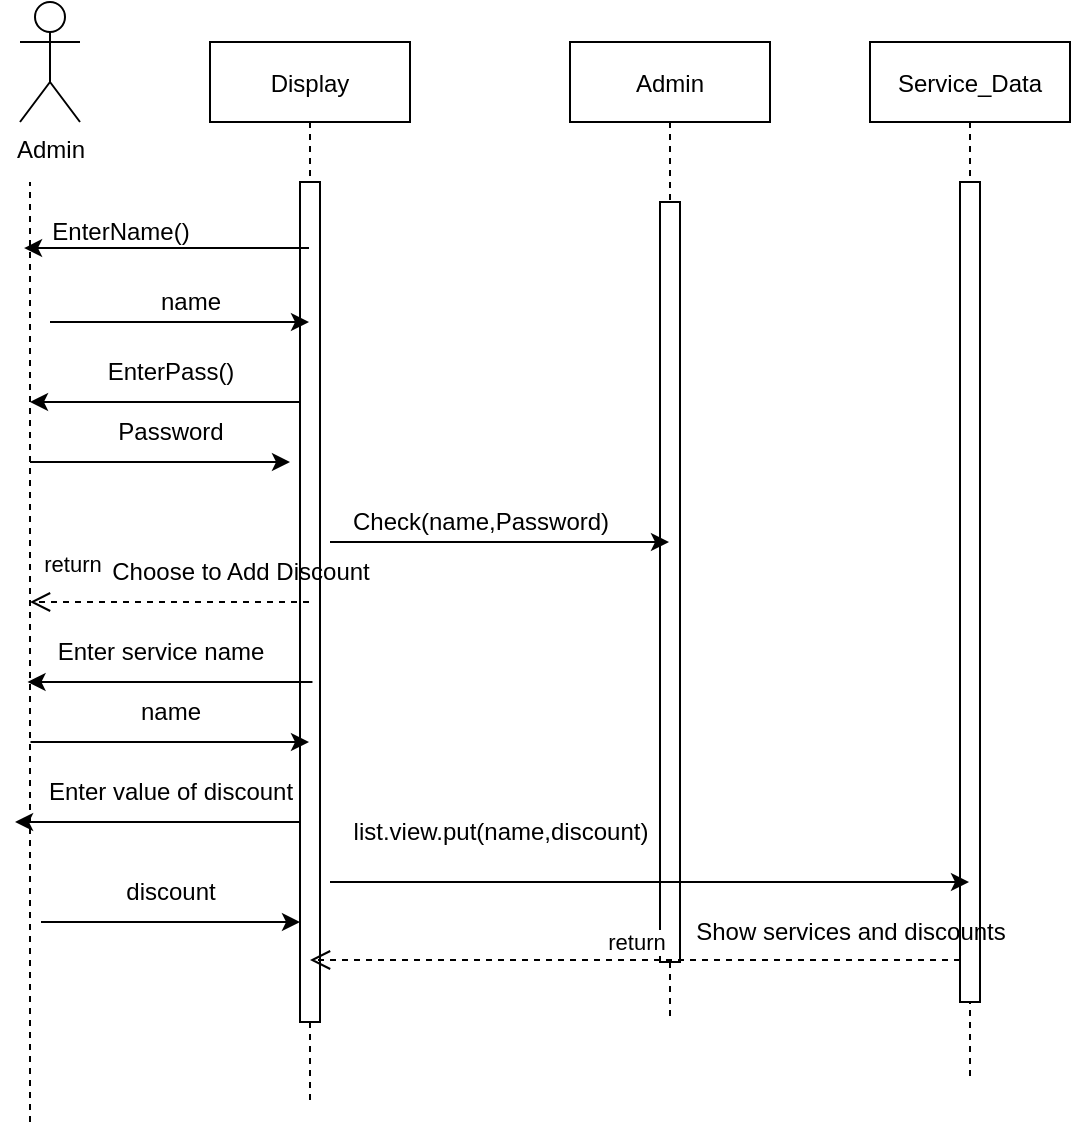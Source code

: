 <mxfile version="20.3.0" type="device"><diagram id="kgpKYQtTHZ0yAKxKKP6v" name="Page-1"><mxGraphModel dx="1038" dy="641" grid="1" gridSize="10" guides="1" tooltips="1" connect="1" arrows="1" fold="1" page="1" pageScale="1" pageWidth="850" pageHeight="1100" math="0" shadow="0"><root><mxCell id="0"/><mxCell id="1" parent="0"/><mxCell id="3nuBFxr9cyL0pnOWT2aG-1" value="Display" style="shape=umlLifeline;perimeter=lifelinePerimeter;container=1;collapsible=0;recursiveResize=0;rounded=0;shadow=0;strokeWidth=1;" parent="1" vertex="1"><mxGeometry x="120" y="80" width="100" height="530" as="geometry"/></mxCell><mxCell id="3nuBFxr9cyL0pnOWT2aG-2" value="" style="points=[];perimeter=orthogonalPerimeter;rounded=0;shadow=0;strokeWidth=1;" parent="3nuBFxr9cyL0pnOWT2aG-1" vertex="1"><mxGeometry x="45" y="70" width="10" height="420" as="geometry"/></mxCell><mxCell id="lUiQqT2kgdpuHv91kIQD-15" value="name" style="text;html=1;align=center;verticalAlign=middle;resizable=0;points=[];autosize=1;strokeColor=none;fillColor=none;" vertex="1" parent="3nuBFxr9cyL0pnOWT2aG-1"><mxGeometry x="-35" y="115" width="50" height="30" as="geometry"/></mxCell><mxCell id="lUiQqT2kgdpuHv91kIQD-17" value="" style="endArrow=classic;html=1;rounded=0;" edge="1" parent="3nuBFxr9cyL0pnOWT2aG-1"><mxGeometry width="50" height="50" relative="1" as="geometry"><mxPoint x="45" y="180" as="sourcePoint"/><mxPoint x="-90" y="180" as="targetPoint"/></mxGeometry></mxCell><mxCell id="lUiQqT2kgdpuHv91kIQD-20" value="" style="endArrow=classic;html=1;rounded=0;" edge="1" parent="3nuBFxr9cyL0pnOWT2aG-1"><mxGeometry width="50" height="50" relative="1" as="geometry"><mxPoint x="-90" y="210" as="sourcePoint"/><mxPoint x="40" y="210" as="targetPoint"/><Array as="points"><mxPoint x="25.25" y="210"/></Array></mxGeometry></mxCell><mxCell id="lUiQqT2kgdpuHv91kIQD-40" value="" style="endArrow=classic;html=1;rounded=0;" edge="1" parent="3nuBFxr9cyL0pnOWT2aG-1"><mxGeometry width="50" height="50" relative="1" as="geometry"><mxPoint x="-84.5" y="440" as="sourcePoint"/><mxPoint x="45" y="440" as="targetPoint"/><Array as="points"><mxPoint x="15.5" y="440"/></Array></mxGeometry></mxCell><mxCell id="lUiQqT2kgdpuHv91kIQD-35" value="Enter value of discount" style="text;html=1;align=center;verticalAlign=middle;resizable=0;points=[];autosize=1;strokeColor=none;fillColor=none;" vertex="1" parent="3nuBFxr9cyL0pnOWT2aG-1"><mxGeometry x="-95" y="360" width="150" height="30" as="geometry"/></mxCell><mxCell id="lUiQqT2kgdpuHv91kIQD-53" value="" style="endArrow=classic;html=1;rounded=0;entryX=-0.033;entryY=0.767;entryDx=0;entryDy=0;entryPerimeter=0;" edge="1" parent="3nuBFxr9cyL0pnOWT2aG-1"><mxGeometry width="50" height="50" relative="1" as="geometry"><mxPoint x="45" y="390" as="sourcePoint"/><mxPoint x="-97.47" y="390" as="targetPoint"/></mxGeometry></mxCell><mxCell id="lUiQqT2kgdpuHv91kIQD-45" value="name" style="text;html=1;align=center;verticalAlign=middle;resizable=0;points=[];autosize=1;strokeColor=none;fillColor=none;" vertex="1" parent="3nuBFxr9cyL0pnOWT2aG-1"><mxGeometry x="-45" y="320" width="50" height="30" as="geometry"/></mxCell><mxCell id="lUiQqT2kgdpuHv91kIQD-54" value="" style="endArrow=classic;html=1;rounded=0;entryX=-0.033;entryY=0.767;entryDx=0;entryDy=0;entryPerimeter=0;" edge="1" parent="3nuBFxr9cyL0pnOWT2aG-1"><mxGeometry width="50" height="50" relative="1" as="geometry"><mxPoint x="51.23" y="320" as="sourcePoint"/><mxPoint x="-91.24" y="320" as="targetPoint"/></mxGeometry></mxCell><mxCell id="3nuBFxr9cyL0pnOWT2aG-5" value="Admin" style="shape=umlLifeline;perimeter=lifelinePerimeter;container=1;collapsible=0;recursiveResize=0;rounded=0;shadow=0;strokeWidth=1;" parent="1" vertex="1"><mxGeometry x="300" y="80" width="100" height="490" as="geometry"/></mxCell><mxCell id="3nuBFxr9cyL0pnOWT2aG-6" value="" style="points=[];perimeter=orthogonalPerimeter;rounded=0;shadow=0;strokeWidth=1;" parent="3nuBFxr9cyL0pnOWT2aG-5" vertex="1"><mxGeometry x="45" y="80" width="10" height="380" as="geometry"/></mxCell><mxCell id="lUiQqT2kgdpuHv91kIQD-38" value="list.view.put(name,discount)" style="text;html=1;align=center;verticalAlign=middle;resizable=0;points=[];autosize=1;strokeColor=none;fillColor=none;" vertex="1" parent="3nuBFxr9cyL0pnOWT2aG-5"><mxGeometry x="-120" y="380" width="170" height="30" as="geometry"/></mxCell><mxCell id="lUiQqT2kgdpuHv91kIQD-1" value="Service_Data" style="shape=umlLifeline;perimeter=lifelinePerimeter;container=1;collapsible=0;recursiveResize=0;rounded=0;shadow=0;strokeWidth=1;" vertex="1" parent="1"><mxGeometry x="450" y="80" width="100" height="520" as="geometry"/></mxCell><mxCell id="lUiQqT2kgdpuHv91kIQD-2" value="" style="points=[];perimeter=orthogonalPerimeter;rounded=0;shadow=0;strokeWidth=1;" vertex="1" parent="lUiQqT2kgdpuHv91kIQD-1"><mxGeometry x="45" y="70" width="10" height="410" as="geometry"/></mxCell><mxCell id="lUiQqT2kgdpuHv91kIQD-49" value="return" style="html=1;verticalAlign=bottom;endArrow=open;dashed=1;endSize=8;rounded=0;" edge="1" parent="lUiQqT2kgdpuHv91kIQD-1" target="3nuBFxr9cyL0pnOWT2aG-1"><mxGeometry relative="1" as="geometry"><mxPoint x="45" y="459" as="sourcePoint"/><mxPoint x="-94.5" y="459" as="targetPoint"/><Array as="points"/></mxGeometry></mxCell><mxCell id="lUiQqT2kgdpuHv91kIQD-50" value="Show services and discounts" style="text;html=1;align=center;verticalAlign=middle;resizable=0;points=[];autosize=1;strokeColor=none;fillColor=none;" vertex="1" parent="lUiQqT2kgdpuHv91kIQD-1"><mxGeometry x="-100" y="430" width="180" height="30" as="geometry"/></mxCell><mxCell id="lUiQqT2kgdpuHv91kIQD-6" value="Admin" style="shape=umlActor;verticalLabelPosition=bottom;verticalAlign=top;html=1;outlineConnect=0;" vertex="1" parent="1"><mxGeometry x="25" y="60" width="30" height="60" as="geometry"/></mxCell><mxCell id="lUiQqT2kgdpuHv91kIQD-7" value="" style="endArrow=none;dashed=1;html=1;rounded=0;" edge="1" parent="1"><mxGeometry width="50" height="50" relative="1" as="geometry"><mxPoint x="30" y="620" as="sourcePoint"/><mxPoint x="30" y="150" as="targetPoint"/></mxGeometry></mxCell><mxCell id="lUiQqT2kgdpuHv91kIQD-12" value="" style="endArrow=classic;html=1;rounded=0;entryX=-0.033;entryY=0.767;entryDx=0;entryDy=0;entryPerimeter=0;" edge="1" parent="1" source="3nuBFxr9cyL0pnOWT2aG-1" target="lUiQqT2kgdpuHv91kIQD-13"><mxGeometry width="50" height="50" relative="1" as="geometry"><mxPoint x="50" y="190" as="sourcePoint"/><mxPoint x="50" y="210" as="targetPoint"/></mxGeometry></mxCell><mxCell id="lUiQqT2kgdpuHv91kIQD-13" value="EnterName()" style="text;html=1;align=center;verticalAlign=middle;resizable=0;points=[];autosize=1;strokeColor=none;fillColor=none;" vertex="1" parent="1"><mxGeometry x="30" y="160" width="90" height="30" as="geometry"/></mxCell><mxCell id="lUiQqT2kgdpuHv91kIQD-14" value="" style="endArrow=classic;html=1;rounded=0;" edge="1" parent="1" target="3nuBFxr9cyL0pnOWT2aG-1"><mxGeometry width="50" height="50" relative="1" as="geometry"><mxPoint x="40" y="220" as="sourcePoint"/><mxPoint x="60" y="240" as="targetPoint"/><Array as="points"><mxPoint x="140" y="220"/></Array></mxGeometry></mxCell><mxCell id="lUiQqT2kgdpuHv91kIQD-18" value="EnterPass()" style="text;html=1;align=center;verticalAlign=middle;resizable=0;points=[];autosize=1;strokeColor=none;fillColor=none;" vertex="1" parent="1"><mxGeometry x="55" y="230" width="90" height="30" as="geometry"/></mxCell><mxCell id="lUiQqT2kgdpuHv91kIQD-21" value="Password" style="text;html=1;align=center;verticalAlign=middle;resizable=0;points=[];autosize=1;strokeColor=none;fillColor=none;" vertex="1" parent="1"><mxGeometry x="60" y="260" width="80" height="30" as="geometry"/></mxCell><mxCell id="lUiQqT2kgdpuHv91kIQD-22" value="" style="endArrow=classic;html=1;rounded=0;" edge="1" parent="1" target="3nuBFxr9cyL0pnOWT2aG-5"><mxGeometry width="50" height="50" relative="1" as="geometry"><mxPoint x="180" y="330" as="sourcePoint"/><mxPoint x="309.5" y="330" as="targetPoint"/><Array as="points"><mxPoint x="280" y="330"/></Array></mxGeometry></mxCell><mxCell id="lUiQqT2kgdpuHv91kIQD-23" value="Check(name,Password)" style="text;html=1;align=center;verticalAlign=middle;resizable=0;points=[];autosize=1;strokeColor=none;fillColor=none;" vertex="1" parent="1"><mxGeometry x="180" y="305" width="150" height="30" as="geometry"/></mxCell><mxCell id="lUiQqT2kgdpuHv91kIQD-30" value="return" style="html=1;verticalAlign=bottom;endArrow=open;dashed=1;endSize=8;rounded=0;" edge="1" parent="1" source="3nuBFxr9cyL0pnOWT2aG-1"><mxGeometry x="0.713" y="-10" relative="1" as="geometry"><mxPoint x="130" y="370" as="sourcePoint"/><mxPoint x="30" y="360" as="targetPoint"/><Array as="points"/><mxPoint x="1" as="offset"/></mxGeometry></mxCell><mxCell id="lUiQqT2kgdpuHv91kIQD-37" value="" style="endArrow=classic;html=1;rounded=0;" edge="1" parent="1" target="lUiQqT2kgdpuHv91kIQD-1"><mxGeometry width="50" height="50" relative="1" as="geometry"><mxPoint x="180" y="500" as="sourcePoint"/><mxPoint x="349.5" y="500" as="targetPoint"/><Array as="points"><mxPoint x="280" y="500"/></Array></mxGeometry></mxCell><mxCell id="lUiQqT2kgdpuHv91kIQD-33" value="Enter service name" style="text;html=1;align=center;verticalAlign=middle;resizable=0;points=[];autosize=1;strokeColor=none;fillColor=none;" vertex="1" parent="1"><mxGeometry x="30" y="370" width="130" height="30" as="geometry"/></mxCell><mxCell id="lUiQqT2kgdpuHv91kIQD-44" value="" style="endArrow=classic;html=1;rounded=0;" edge="1" parent="1" target="3nuBFxr9cyL0pnOWT2aG-1"><mxGeometry width="50" height="50" relative="1" as="geometry"><mxPoint x="30.25" y="430" as="sourcePoint"/><mxPoint x="145" y="430" as="targetPoint"/><Array as="points"><mxPoint x="130.25" y="430"/></Array></mxGeometry></mxCell><mxCell id="lUiQqT2kgdpuHv91kIQD-41" value="discount" style="text;html=1;align=center;verticalAlign=middle;resizable=0;points=[];autosize=1;strokeColor=none;fillColor=none;" vertex="1" parent="1"><mxGeometry x="65" y="490" width="70" height="30" as="geometry"/></mxCell><mxCell id="lUiQqT2kgdpuHv91kIQD-31" value="Choose to Add Discount" style="text;html=1;align=center;verticalAlign=middle;resizable=0;points=[];autosize=1;strokeColor=none;fillColor=none;" vertex="1" parent="1"><mxGeometry x="60" y="330" width="150" height="30" as="geometry"/></mxCell></root></mxGraphModel></diagram></mxfile>